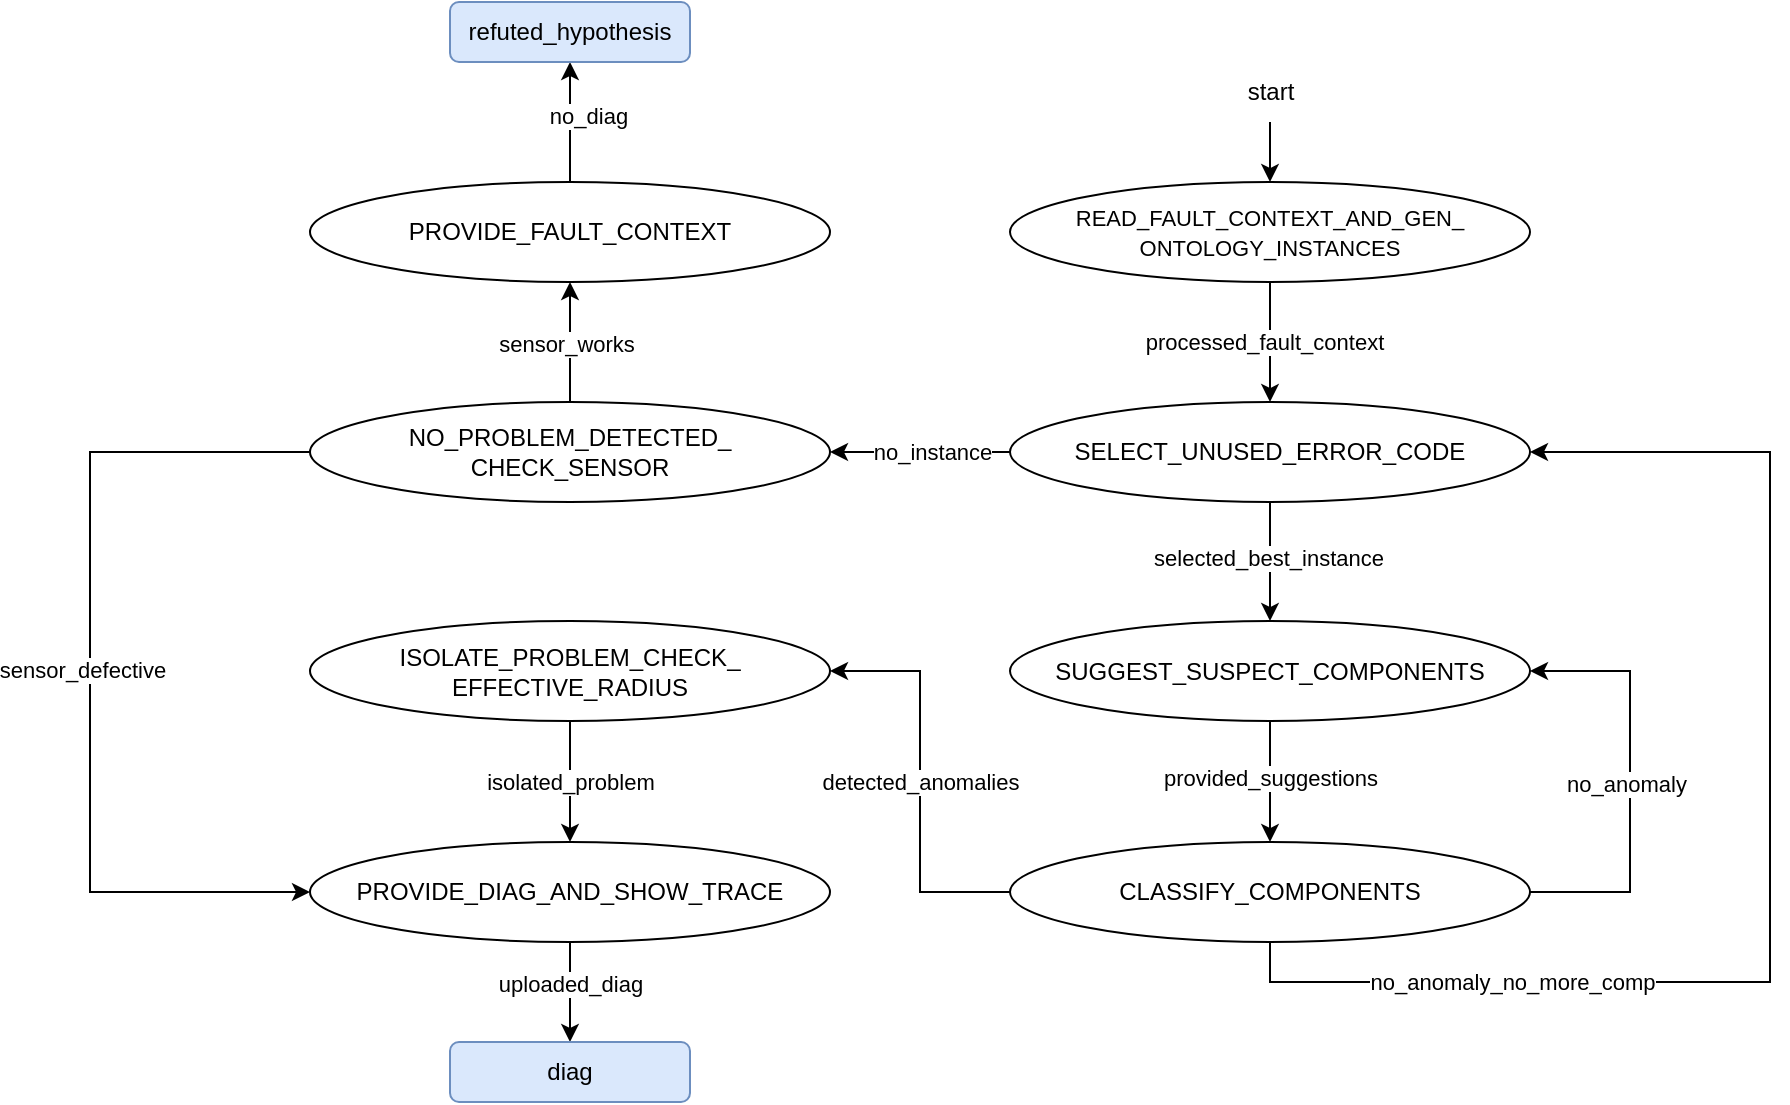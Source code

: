 <mxfile version="23.0.2" type="device">
  <diagram name="Page-1" id="c7558073-3199-34d8-9f00-42111426c3f3">
    <mxGraphModel dx="2011" dy="659" grid="1" gridSize="10" guides="1" tooltips="1" connect="1" arrows="1" fold="1" page="1" pageScale="1" pageWidth="826" pageHeight="1169" background="none" math="0" shadow="0">
      <root>
        <mxCell id="0" />
        <mxCell id="1" parent="0" />
        <mxCell id="rQWUJJRmfmGj_TDPr7_M-102" style="edgeStyle=orthogonalEdgeStyle;rounded=0;orthogonalLoop=1;jettySize=auto;html=1;exitX=0.5;exitY=0;exitDx=0;exitDy=0;entryX=0.5;entryY=1;entryDx=0;entryDy=0;" edge="1" parent="1" source="rQWUJJRmfmGj_TDPr7_M-137" target="rQWUJJRmfmGj_TDPr7_M-98">
          <mxGeometry relative="1" as="geometry">
            <mxPoint x="-155" y="210" as="sourcePoint" />
            <Array as="points">
              <mxPoint x="190" y="170" />
              <mxPoint x="190" y="170" />
            </Array>
          </mxGeometry>
        </mxCell>
        <mxCell id="rQWUJJRmfmGj_TDPr7_M-105" value="&lt;div&gt;no_diag&lt;/div&gt;" style="edgeLabel;html=1;align=center;verticalAlign=middle;resizable=0;points=[];" vertex="1" connectable="0" parent="rQWUJJRmfmGj_TDPr7_M-102">
          <mxGeometry x="0.19" y="-2" relative="1" as="geometry">
            <mxPoint x="7" y="2" as="offset" />
          </mxGeometry>
        </mxCell>
        <mxCell id="rQWUJJRmfmGj_TDPr7_M-103" style="edgeStyle=orthogonalEdgeStyle;rounded=0;orthogonalLoop=1;jettySize=auto;html=1;exitX=0.5;exitY=1;exitDx=0;exitDy=0;entryX=0.5;entryY=0;entryDx=0;entryDy=0;" edge="1" parent="1" target="rQWUJJRmfmGj_TDPr7_M-100">
          <mxGeometry relative="1" as="geometry">
            <mxPoint x="190" y="530" as="sourcePoint" />
            <mxPoint x="20" y="600" as="targetPoint" />
            <Array as="points">
              <mxPoint x="190" y="620" />
            </Array>
          </mxGeometry>
        </mxCell>
        <mxCell id="rQWUJJRmfmGj_TDPr7_M-106" value="&lt;div&gt;uploaded_diag&lt;/div&gt;" style="edgeLabel;html=1;align=center;verticalAlign=middle;resizable=0;points=[];" vertex="1" connectable="0" parent="rQWUJJRmfmGj_TDPr7_M-103">
          <mxGeometry x="-0.015" y="-1" relative="1" as="geometry">
            <mxPoint x="1" y="21" as="offset" />
          </mxGeometry>
        </mxCell>
        <mxCell id="rQWUJJRmfmGj_TDPr7_M-98" value="refuted_hypothesis" style="rounded=1;whiteSpace=wrap;html=1;fillColor=#dae8fc;strokeColor=#6c8ebf;" vertex="1" parent="1">
          <mxGeometry x="130" y="110" width="120" height="30" as="geometry" />
        </mxCell>
        <mxCell id="rQWUJJRmfmGj_TDPr7_M-100" value="diag" style="rounded=1;whiteSpace=wrap;html=1;fillColor=#dae8fc;strokeColor=#6c8ebf;" vertex="1" parent="1">
          <mxGeometry x="130" y="630" width="120" height="30" as="geometry" />
        </mxCell>
        <mxCell id="rQWUJJRmfmGj_TDPr7_M-116" style="edgeStyle=orthogonalEdgeStyle;rounded=0;orthogonalLoop=1;jettySize=auto;html=1;" edge="1" parent="1" source="rQWUJJRmfmGj_TDPr7_M-108" target="rQWUJJRmfmGj_TDPr7_M-115">
          <mxGeometry relative="1" as="geometry" />
        </mxCell>
        <mxCell id="rQWUJJRmfmGj_TDPr7_M-117" value="&lt;div&gt;processed_fault_context&lt;/div&gt;" style="edgeLabel;html=1;align=center;verticalAlign=middle;resizable=0;points=[];" vertex="1" connectable="0" parent="rQWUJJRmfmGj_TDPr7_M-116">
          <mxGeometry x="-0.024" y="-3" relative="1" as="geometry">
            <mxPoint as="offset" />
          </mxGeometry>
        </mxCell>
        <mxCell id="rQWUJJRmfmGj_TDPr7_M-108" value="&lt;font style=&quot;font-size: 11px;&quot;&gt;READ_FAULT_CONTEXT_AND_GEN_&lt;br&gt;ONTOLOGY_INSTANCES&lt;/font&gt;" style="ellipse;whiteSpace=wrap;html=1;" vertex="1" parent="1">
          <mxGeometry x="410" y="200" width="260" height="50" as="geometry" />
        </mxCell>
        <mxCell id="rQWUJJRmfmGj_TDPr7_M-114" style="edgeStyle=orthogonalEdgeStyle;rounded=0;orthogonalLoop=1;jettySize=auto;html=1;" edge="1" parent="1" source="rQWUJJRmfmGj_TDPr7_M-110" target="rQWUJJRmfmGj_TDPr7_M-108">
          <mxGeometry relative="1" as="geometry" />
        </mxCell>
        <mxCell id="rQWUJJRmfmGj_TDPr7_M-110" value="start" style="text;html=1;align=center;verticalAlign=middle;resizable=0;points=[];autosize=1;strokeColor=none;fillColor=none;" vertex="1" parent="1">
          <mxGeometry x="515" y="140" width="50" height="30" as="geometry" />
        </mxCell>
        <mxCell id="rQWUJJRmfmGj_TDPr7_M-119" style="edgeStyle=orthogonalEdgeStyle;rounded=0;orthogonalLoop=1;jettySize=auto;html=1;exitX=0.5;exitY=1;exitDx=0;exitDy=0;" edge="1" parent="1" source="rQWUJJRmfmGj_TDPr7_M-115" target="rQWUJJRmfmGj_TDPr7_M-118">
          <mxGeometry relative="1" as="geometry" />
        </mxCell>
        <mxCell id="rQWUJJRmfmGj_TDPr7_M-120" value="&lt;div&gt;selected_best_instance&lt;/div&gt;" style="edgeLabel;html=1;align=center;verticalAlign=middle;resizable=0;points=[];" vertex="1" connectable="0" parent="rQWUJJRmfmGj_TDPr7_M-119">
          <mxGeometry x="-0.083" y="-1" relative="1" as="geometry">
            <mxPoint as="offset" />
          </mxGeometry>
        </mxCell>
        <mxCell id="rQWUJJRmfmGj_TDPr7_M-132" style="edgeStyle=orthogonalEdgeStyle;rounded=0;orthogonalLoop=1;jettySize=auto;html=1;exitX=0;exitY=0.5;exitDx=0;exitDy=0;" edge="1" parent="1" source="rQWUJJRmfmGj_TDPr7_M-115" target="rQWUJJRmfmGj_TDPr7_M-131">
          <mxGeometry relative="1" as="geometry" />
        </mxCell>
        <mxCell id="rQWUJJRmfmGj_TDPr7_M-133" value="no_instance" style="edgeLabel;html=1;align=center;verticalAlign=middle;resizable=0;points=[];" vertex="1" connectable="0" parent="rQWUJJRmfmGj_TDPr7_M-132">
          <mxGeometry x="0.254" y="1" relative="1" as="geometry">
            <mxPoint x="17" y="-1" as="offset" />
          </mxGeometry>
        </mxCell>
        <mxCell id="rQWUJJRmfmGj_TDPr7_M-115" value="SELECT_UNUSED_ERROR_CODE" style="ellipse;whiteSpace=wrap;html=1;" vertex="1" parent="1">
          <mxGeometry x="410" y="310" width="260" height="50" as="geometry" />
        </mxCell>
        <mxCell id="rQWUJJRmfmGj_TDPr7_M-122" style="edgeStyle=orthogonalEdgeStyle;rounded=0;orthogonalLoop=1;jettySize=auto;html=1;exitX=0.5;exitY=1;exitDx=0;exitDy=0;entryX=0.5;entryY=0;entryDx=0;entryDy=0;" edge="1" parent="1" source="rQWUJJRmfmGj_TDPr7_M-118" target="rQWUJJRmfmGj_TDPr7_M-121">
          <mxGeometry relative="1" as="geometry" />
        </mxCell>
        <mxCell id="rQWUJJRmfmGj_TDPr7_M-123" value="provided_suggestions" style="edgeLabel;html=1;align=center;verticalAlign=middle;resizable=0;points=[];" vertex="1" connectable="0" parent="rQWUJJRmfmGj_TDPr7_M-122">
          <mxGeometry x="-0.053" relative="1" as="geometry">
            <mxPoint as="offset" />
          </mxGeometry>
        </mxCell>
        <mxCell id="rQWUJJRmfmGj_TDPr7_M-118" value="SUGGEST_SUSPECT_COMPONENTS" style="ellipse;whiteSpace=wrap;html=1;" vertex="1" parent="1">
          <mxGeometry x="410" y="419.5" width="260" height="50" as="geometry" />
        </mxCell>
        <mxCell id="rQWUJJRmfmGj_TDPr7_M-124" style="edgeStyle=orthogonalEdgeStyle;rounded=0;orthogonalLoop=1;jettySize=auto;html=1;exitX=1;exitY=0.5;exitDx=0;exitDy=0;entryX=1;entryY=0.5;entryDx=0;entryDy=0;" edge="1" parent="1" source="rQWUJJRmfmGj_TDPr7_M-121" target="rQWUJJRmfmGj_TDPr7_M-118">
          <mxGeometry relative="1" as="geometry">
            <Array as="points">
              <mxPoint x="720" y="555" />
              <mxPoint x="720" y="444" />
            </Array>
          </mxGeometry>
        </mxCell>
        <mxCell id="rQWUJJRmfmGj_TDPr7_M-125" value="no_anomaly" style="edgeLabel;html=1;align=center;verticalAlign=middle;resizable=0;points=[];" vertex="1" connectable="0" parent="rQWUJJRmfmGj_TDPr7_M-124">
          <mxGeometry x="-0.006" y="2" relative="1" as="geometry">
            <mxPoint as="offset" />
          </mxGeometry>
        </mxCell>
        <mxCell id="rQWUJJRmfmGj_TDPr7_M-127" style="edgeStyle=orthogonalEdgeStyle;rounded=0;orthogonalLoop=1;jettySize=auto;html=1;exitX=0;exitY=0.5;exitDx=0;exitDy=0;entryX=1;entryY=0.5;entryDx=0;entryDy=0;" edge="1" parent="1" source="rQWUJJRmfmGj_TDPr7_M-121" target="rQWUJJRmfmGj_TDPr7_M-126">
          <mxGeometry relative="1" as="geometry" />
        </mxCell>
        <mxCell id="rQWUJJRmfmGj_TDPr7_M-128" value="detected_anomalies" style="edgeLabel;html=1;align=center;verticalAlign=middle;resizable=0;points=[];" vertex="1" connectable="0" parent="rQWUJJRmfmGj_TDPr7_M-127">
          <mxGeometry x="-0.001" relative="1" as="geometry">
            <mxPoint as="offset" />
          </mxGeometry>
        </mxCell>
        <mxCell id="rQWUJJRmfmGj_TDPr7_M-129" style="edgeStyle=orthogonalEdgeStyle;rounded=0;orthogonalLoop=1;jettySize=auto;html=1;exitX=0.5;exitY=1;exitDx=0;exitDy=0;entryX=1;entryY=0.5;entryDx=0;entryDy=0;" edge="1" parent="1" source="rQWUJJRmfmGj_TDPr7_M-121" target="rQWUJJRmfmGj_TDPr7_M-115">
          <mxGeometry relative="1" as="geometry">
            <Array as="points">
              <mxPoint x="540" y="600" />
              <mxPoint x="790" y="600" />
              <mxPoint x="790" y="335" />
            </Array>
          </mxGeometry>
        </mxCell>
        <mxCell id="rQWUJJRmfmGj_TDPr7_M-130" value="no_anomaly_no_more_comp" style="edgeLabel;html=1;align=center;verticalAlign=middle;resizable=0;points=[];" vertex="1" connectable="0" parent="rQWUJJRmfmGj_TDPr7_M-129">
          <mxGeometry x="-0.721" relative="1" as="geometry">
            <mxPoint x="49" as="offset" />
          </mxGeometry>
        </mxCell>
        <mxCell id="rQWUJJRmfmGj_TDPr7_M-121" value="CLASSIFY_COMPONENTS" style="ellipse;whiteSpace=wrap;html=1;" vertex="1" parent="1">
          <mxGeometry x="410" y="530" width="260" height="50" as="geometry" />
        </mxCell>
        <mxCell id="rQWUJJRmfmGj_TDPr7_M-140" style="edgeStyle=orthogonalEdgeStyle;rounded=0;orthogonalLoop=1;jettySize=auto;html=1;exitX=0.5;exitY=1;exitDx=0;exitDy=0;" edge="1" parent="1" source="rQWUJJRmfmGj_TDPr7_M-126" target="rQWUJJRmfmGj_TDPr7_M-134">
          <mxGeometry relative="1" as="geometry" />
        </mxCell>
        <mxCell id="rQWUJJRmfmGj_TDPr7_M-141" value="isolated_problem" style="edgeLabel;html=1;align=center;verticalAlign=middle;resizable=0;points=[];" vertex="1" connectable="0" parent="rQWUJJRmfmGj_TDPr7_M-140">
          <mxGeometry x="0.004" relative="1" as="geometry">
            <mxPoint as="offset" />
          </mxGeometry>
        </mxCell>
        <mxCell id="rQWUJJRmfmGj_TDPr7_M-126" value="&lt;div&gt;ISOLATE_PROBLEM_CHECK_&lt;/div&gt;&lt;div&gt;EFFECTIVE_RADIUS&lt;/div&gt;" style="ellipse;whiteSpace=wrap;html=1;" vertex="1" parent="1">
          <mxGeometry x="60" y="419.5" width="260" height="50" as="geometry" />
        </mxCell>
        <mxCell id="rQWUJJRmfmGj_TDPr7_M-135" style="edgeStyle=orthogonalEdgeStyle;rounded=0;orthogonalLoop=1;jettySize=auto;html=1;exitX=0;exitY=0.5;exitDx=0;exitDy=0;entryX=0;entryY=0.5;entryDx=0;entryDy=0;" edge="1" parent="1" source="rQWUJJRmfmGj_TDPr7_M-131" target="rQWUJJRmfmGj_TDPr7_M-134">
          <mxGeometry relative="1" as="geometry">
            <Array as="points">
              <mxPoint x="-50" y="335" />
              <mxPoint x="-50" y="555" />
            </Array>
          </mxGeometry>
        </mxCell>
        <mxCell id="rQWUJJRmfmGj_TDPr7_M-136" value="sensor_defective" style="edgeLabel;html=1;align=center;verticalAlign=middle;resizable=0;points=[];" vertex="1" connectable="0" parent="rQWUJJRmfmGj_TDPr7_M-135">
          <mxGeometry x="-0.005" y="-4" relative="1" as="geometry">
            <mxPoint as="offset" />
          </mxGeometry>
        </mxCell>
        <mxCell id="rQWUJJRmfmGj_TDPr7_M-138" style="edgeStyle=orthogonalEdgeStyle;rounded=0;orthogonalLoop=1;jettySize=auto;html=1;exitX=0.5;exitY=0;exitDx=0;exitDy=0;entryX=0.5;entryY=1;entryDx=0;entryDy=0;" edge="1" parent="1" source="rQWUJJRmfmGj_TDPr7_M-131" target="rQWUJJRmfmGj_TDPr7_M-137">
          <mxGeometry relative="1" as="geometry" />
        </mxCell>
        <mxCell id="rQWUJJRmfmGj_TDPr7_M-139" value="sensor_works" style="edgeLabel;html=1;align=center;verticalAlign=middle;resizable=0;points=[];" vertex="1" connectable="0" parent="rQWUJJRmfmGj_TDPr7_M-138">
          <mxGeometry x="-0.033" y="2" relative="1" as="geometry">
            <mxPoint as="offset" />
          </mxGeometry>
        </mxCell>
        <mxCell id="rQWUJJRmfmGj_TDPr7_M-131" value="&lt;div&gt;NO_PROBLEM_DETECTED_&lt;/div&gt;&lt;div&gt;CHECK_SENSOR&lt;br&gt;&lt;/div&gt;" style="ellipse;whiteSpace=wrap;html=1;" vertex="1" parent="1">
          <mxGeometry x="60" y="310" width="260" height="50" as="geometry" />
        </mxCell>
        <mxCell id="rQWUJJRmfmGj_TDPr7_M-134" value="PROVIDE_DIAG_AND_SHOW_TRACE" style="ellipse;whiteSpace=wrap;html=1;" vertex="1" parent="1">
          <mxGeometry x="60" y="530" width="260" height="50" as="geometry" />
        </mxCell>
        <mxCell id="rQWUJJRmfmGj_TDPr7_M-137" value="&lt;div&gt;PROVIDE_FAULT_CONTEXT&lt;/div&gt;" style="ellipse;whiteSpace=wrap;html=1;" vertex="1" parent="1">
          <mxGeometry x="60" y="200" width="260" height="50" as="geometry" />
        </mxCell>
      </root>
    </mxGraphModel>
  </diagram>
</mxfile>
